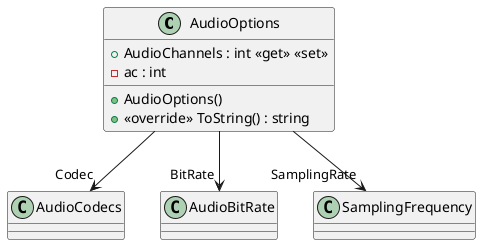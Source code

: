 @startuml
class AudioOptions {
    + AudioChannels : int <<get>> <<set>>
    - ac : int
    + AudioOptions()
    + <<override>> ToString() : string
}
AudioOptions --> "Codec" AudioCodecs
AudioOptions --> "BitRate" AudioBitRate
AudioOptions --> "SamplingRate" SamplingFrequency
@enduml
